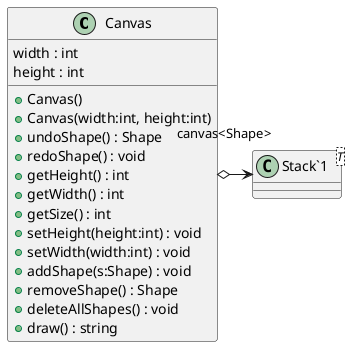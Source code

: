 @startuml
class Canvas {
    width : int
    height : int
    + Canvas()
    + Canvas(width:int, height:int)
    + undoShape() : Shape
    + redoShape() : void
    + getHeight() : int
    + getWidth() : int
    + getSize() : int
    + setHeight(height:int) : void
    + setWidth(width:int) : void
    + addShape(s:Shape) : void
    + removeShape() : Shape
    + deleteAllShapes() : void
    + draw() : string
}
class "Stack`1"<T> {
}
Canvas o-> "canvas<Shape>" "Stack`1"
@enduml
